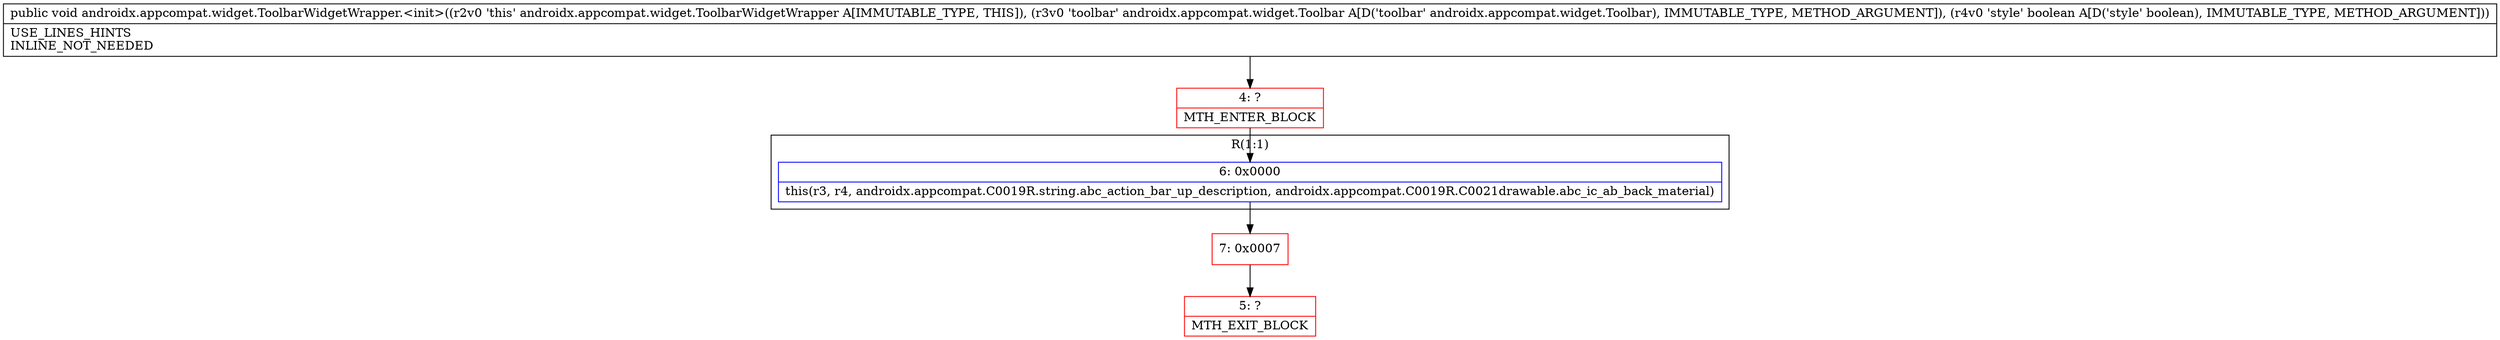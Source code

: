 digraph "CFG forandroidx.appcompat.widget.ToolbarWidgetWrapper.\<init\>(Landroidx\/appcompat\/widget\/Toolbar;Z)V" {
subgraph cluster_Region_280348780 {
label = "R(1:1)";
node [shape=record,color=blue];
Node_6 [shape=record,label="{6\:\ 0x0000|this(r3, r4, androidx.appcompat.C0019R.string.abc_action_bar_up_description, androidx.appcompat.C0019R.C0021drawable.abc_ic_ab_back_material)\l}"];
}
Node_4 [shape=record,color=red,label="{4\:\ ?|MTH_ENTER_BLOCK\l}"];
Node_7 [shape=record,color=red,label="{7\:\ 0x0007}"];
Node_5 [shape=record,color=red,label="{5\:\ ?|MTH_EXIT_BLOCK\l}"];
MethodNode[shape=record,label="{public void androidx.appcompat.widget.ToolbarWidgetWrapper.\<init\>((r2v0 'this' androidx.appcompat.widget.ToolbarWidgetWrapper A[IMMUTABLE_TYPE, THIS]), (r3v0 'toolbar' androidx.appcompat.widget.Toolbar A[D('toolbar' androidx.appcompat.widget.Toolbar), IMMUTABLE_TYPE, METHOD_ARGUMENT]), (r4v0 'style' boolean A[D('style' boolean), IMMUTABLE_TYPE, METHOD_ARGUMENT]))  | USE_LINES_HINTS\lINLINE_NOT_NEEDED\l}"];
MethodNode -> Node_4;Node_6 -> Node_7;
Node_4 -> Node_6;
Node_7 -> Node_5;
}

